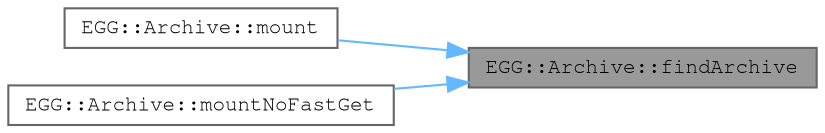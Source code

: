 digraph "EGG::Archive::findArchive"
{
 // LATEX_PDF_SIZE
  bgcolor="transparent";
  edge [fontname=FreeMono,fontsize=10,labelfontname=FreeMono,labelfontsize=10];
  node [fontname=FreeMono,fontsize=10,shape=box,height=0.2,width=0.4];
  rankdir="RL";
  Node1 [label="EGG::Archive::findArchive",height=0.2,width=0.4,color="gray40", fillcolor="grey60", style="filled", fontcolor="black",tooltip="Find the EGG Archive wrapping the ARC file starting at pArchive."];
  Node1 -> Node2 [dir="back",color="steelblue1",style="solid"];
  Node2 [label="EGG::Archive::mount",height=0.2,width=0.4,color="grey40", fillcolor="white", style="filled",URL="$class_e_g_g_1_1_archive.html#aaebe90815937d8066a091bbc820440ac",tooltip="Mount an archive."];
  Node1 -> Node3 [dir="back",color="steelblue1",style="solid"];
  Node3 [label="EGG::Archive::mountNoFastGet",height=0.2,width=0.4,color="grey40", fillcolor="white", style="filled",URL="$class_e_g_g_1_1_archive.html#a8311899a82fcc302cd23de6197620292",tooltip="Exact same as."];
}
